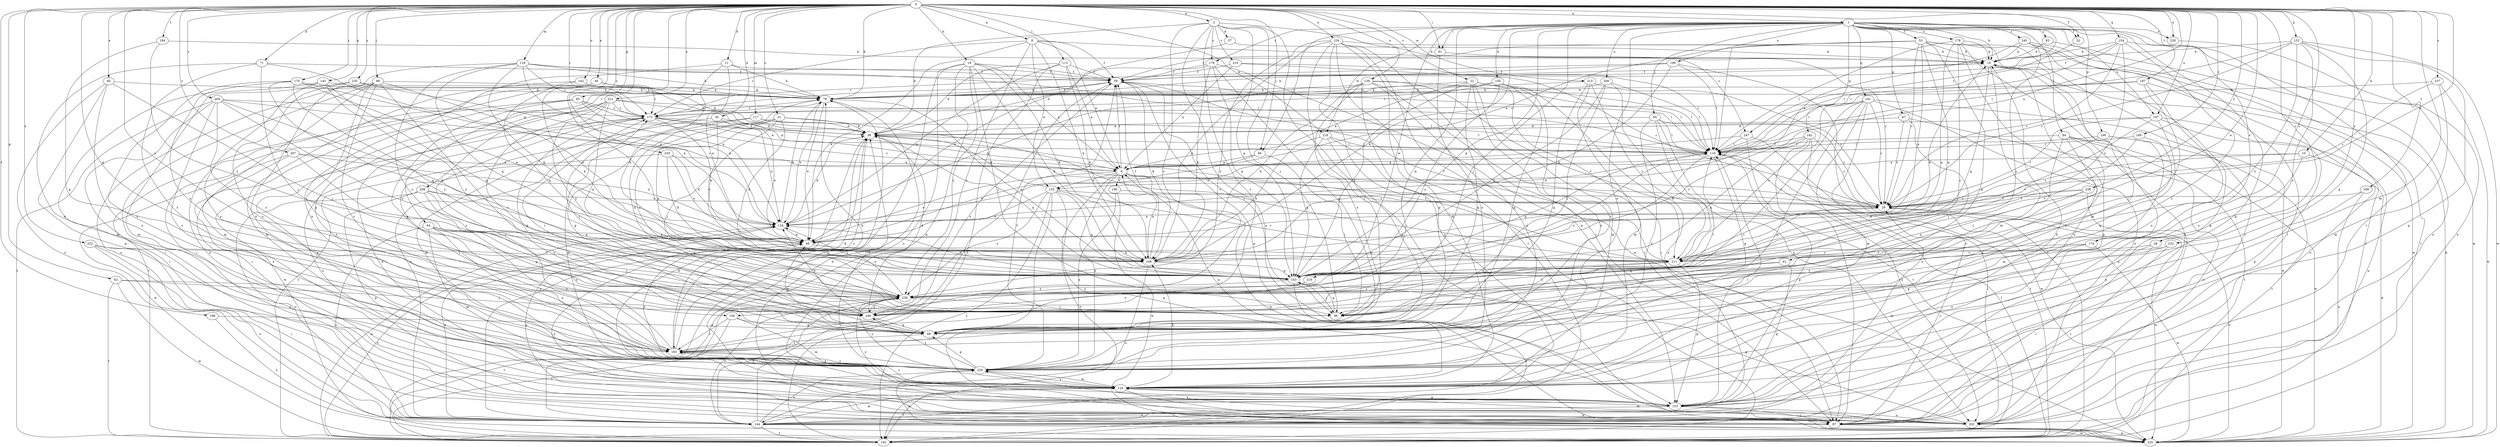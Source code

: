 strict digraph  {
0;
1;
2;
8;
9;
10;
11;
18;
19;
21;
22;
26;
29;
35;
37;
38;
40;
41;
46;
48;
52;
53;
58;
62;
64;
65;
67;
68;
71;
78;
81;
83;
84;
87;
88;
94;
95;
96;
105;
106;
115;
116;
117;
118;
124;
133;
134;
139;
142;
144;
145;
146;
152;
153;
154;
156;
161;
162;
163;
169;
170;
173;
174;
178;
179;
183;
184;
187;
188;
189;
190;
192;
197;
199;
200;
202;
207;
208;
209;
210;
211;
215;
218;
219;
220;
221;
222;
228;
229;
230;
232;
234;
235;
237;
238;
239;
240;
247;
249;
0 -> 1  [label=a];
0 -> 2  [label=a];
0 -> 8  [label=a];
0 -> 10  [label=b];
0 -> 11  [label=b];
0 -> 18  [label=b];
0 -> 21  [label=c];
0 -> 22  [label=c];
0 -> 26  [label=c];
0 -> 29  [label=c];
0 -> 35  [label=d];
0 -> 40  [label=e];
0 -> 41  [label=e];
0 -> 46  [label=e];
0 -> 48  [label=e];
0 -> 52  [label=f];
0 -> 62  [label=g];
0 -> 64  [label=g];
0 -> 65  [label=g];
0 -> 71  [label=h];
0 -> 78  [label=h];
0 -> 81  [label=i];
0 -> 88  [label=j];
0 -> 94  [label=j];
0 -> 115  [label=l];
0 -> 117  [label=m];
0 -> 118  [label=m];
0 -> 124  [label=m];
0 -> 133  [label=n];
0 -> 139  [label=o];
0 -> 142  [label=o];
0 -> 145  [label=p];
0 -> 146  [label=p];
0 -> 152  [label=p];
0 -> 154  [label=q];
0 -> 156  [label=q];
0 -> 169  [label=r];
0 -> 170  [label=r];
0 -> 173  [label=r];
0 -> 174  [label=s];
0 -> 184  [label=t];
0 -> 187  [label=t];
0 -> 188  [label=t];
0 -> 189  [label=t];
0 -> 197  [label=u];
0 -> 207  [label=v];
0 -> 208  [label=v];
0 -> 209  [label=v];
0 -> 215  [label=w];
0 -> 218  [label=w];
0 -> 221  [label=x];
0 -> 222  [label=x];
0 -> 228  [label=x];
0 -> 230  [label=y];
0 -> 232  [label=y];
0 -> 234  [label=y];
0 -> 235  [label=y];
0 -> 237  [label=y];
0 -> 238  [label=y];
0 -> 239  [label=y];
1 -> 19  [label=b];
1 -> 52  [label=f];
1 -> 53  [label=f];
1 -> 67  [label=g];
1 -> 81  [label=i];
1 -> 83  [label=i];
1 -> 84  [label=i];
1 -> 87  [label=i];
1 -> 94  [label=j];
1 -> 95  [label=j];
1 -> 96  [label=j];
1 -> 105  [label=k];
1 -> 106  [label=k];
1 -> 153  [label=p];
1 -> 156  [label=q];
1 -> 161  [label=q];
1 -> 162  [label=q];
1 -> 163  [label=q];
1 -> 174  [label=s];
1 -> 178  [label=s];
1 -> 179  [label=s];
1 -> 197  [label=u];
1 -> 199  [label=u];
1 -> 200  [label=u];
1 -> 218  [label=w];
1 -> 219  [label=w];
1 -> 228  [label=x];
1 -> 229  [label=x];
1 -> 240  [label=z];
1 -> 247  [label=z];
2 -> 37  [label=d];
2 -> 38  [label=d];
2 -> 87  [label=i];
2 -> 96  [label=j];
2 -> 163  [label=q];
2 -> 179  [label=s];
2 -> 183  [label=s];
2 -> 202  [label=u];
2 -> 210  [label=v];
2 -> 247  [label=z];
2 -> 249  [label=z];
8 -> 9  [label=a];
8 -> 19  [label=b];
8 -> 48  [label=e];
8 -> 58  [label=f];
8 -> 106  [label=k];
8 -> 133  [label=n];
8 -> 173  [label=r];
8 -> 249  [label=z];
9 -> 29  [label=c];
9 -> 48  [label=e];
9 -> 58  [label=f];
9 -> 133  [label=n];
9 -> 190  [label=t];
9 -> 192  [label=t];
9 -> 220  [label=w];
9 -> 229  [label=x];
10 -> 9  [label=a];
10 -> 29  [label=c];
10 -> 220  [label=w];
10 -> 239  [label=y];
11 -> 48  [label=e];
11 -> 58  [label=f];
11 -> 78  [label=h];
11 -> 106  [label=k];
11 -> 229  [label=x];
18 -> 9  [label=a];
18 -> 58  [label=f];
18 -> 96  [label=j];
18 -> 106  [label=k];
18 -> 144  [label=o];
18 -> 153  [label=p];
18 -> 163  [label=q];
18 -> 192  [label=t];
18 -> 239  [label=y];
19 -> 58  [label=f];
19 -> 124  [label=m];
19 -> 144  [label=o];
19 -> 153  [label=p];
19 -> 163  [label=q];
19 -> 220  [label=w];
21 -> 38  [label=d];
21 -> 96  [label=j];
21 -> 106  [label=k];
21 -> 163  [label=q];
21 -> 192  [label=t];
21 -> 211  [label=v];
21 -> 239  [label=y];
22 -> 9  [label=a];
22 -> 68  [label=g];
22 -> 78  [label=h];
22 -> 87  [label=i];
22 -> 116  [label=l];
22 -> 124  [label=m];
22 -> 163  [label=q];
22 -> 229  [label=x];
26 -> 87  [label=i];
26 -> 211  [label=v];
26 -> 229  [label=x];
29 -> 134  [label=n];
29 -> 220  [label=w];
35 -> 38  [label=d];
35 -> 48  [label=e];
35 -> 124  [label=m];
35 -> 211  [label=v];
37 -> 19  [label=b];
37 -> 48  [label=e];
38 -> 116  [label=l];
38 -> 144  [label=o];
38 -> 163  [label=q];
38 -> 183  [label=s];
38 -> 211  [label=v];
40 -> 78  [label=h];
40 -> 96  [label=j];
40 -> 144  [label=o];
40 -> 153  [label=p];
40 -> 229  [label=x];
41 -> 153  [label=p];
41 -> 163  [label=q];
41 -> 239  [label=y];
46 -> 38  [label=d];
46 -> 78  [label=h];
46 -> 87  [label=i];
46 -> 106  [label=k];
46 -> 173  [label=r];
46 -> 202  [label=u];
48 -> 106  [label=k];
48 -> 192  [label=t];
48 -> 202  [label=u];
48 -> 211  [label=v];
52 -> 116  [label=l];
53 -> 9  [label=a];
53 -> 19  [label=b];
53 -> 29  [label=c];
53 -> 48  [label=e];
53 -> 58  [label=f];
53 -> 68  [label=g];
53 -> 87  [label=i];
53 -> 116  [label=l];
53 -> 124  [label=m];
53 -> 163  [label=q];
58 -> 78  [label=h];
58 -> 96  [label=j];
58 -> 106  [label=k];
58 -> 116  [label=l];
58 -> 153  [label=p];
58 -> 183  [label=s];
62 -> 96  [label=j];
62 -> 192  [label=t];
62 -> 220  [label=w];
62 -> 239  [label=y];
64 -> 48  [label=e];
64 -> 96  [label=j];
64 -> 124  [label=m];
64 -> 144  [label=o];
64 -> 163  [label=q];
64 -> 183  [label=s];
64 -> 229  [label=x];
65 -> 9  [label=a];
65 -> 29  [label=c];
65 -> 68  [label=g];
65 -> 87  [label=i];
65 -> 173  [label=r];
65 -> 192  [label=t];
67 -> 29  [label=c];
67 -> 38  [label=d];
67 -> 96  [label=j];
67 -> 192  [label=t];
68 -> 48  [label=e];
68 -> 173  [label=r];
68 -> 183  [label=s];
71 -> 58  [label=f];
71 -> 96  [label=j];
71 -> 134  [label=n];
71 -> 183  [label=s];
71 -> 229  [label=x];
78 -> 19  [label=b];
78 -> 48  [label=e];
78 -> 58  [label=f];
78 -> 134  [label=n];
78 -> 144  [label=o];
78 -> 163  [label=q];
78 -> 173  [label=r];
81 -> 29  [label=c];
81 -> 229  [label=x];
83 -> 19  [label=b];
83 -> 202  [label=u];
84 -> 96  [label=j];
84 -> 116  [label=l];
84 -> 183  [label=s];
84 -> 202  [label=u];
84 -> 220  [label=w];
84 -> 229  [label=x];
87 -> 29  [label=c];
87 -> 134  [label=n];
87 -> 220  [label=w];
88 -> 48  [label=e];
88 -> 68  [label=g];
88 -> 78  [label=h];
88 -> 87  [label=i];
88 -> 96  [label=j];
88 -> 124  [label=m];
88 -> 144  [label=o];
88 -> 183  [label=s];
94 -> 9  [label=a];
94 -> 48  [label=e];
94 -> 96  [label=j];
95 -> 29  [label=c];
95 -> 38  [label=d];
95 -> 116  [label=l];
95 -> 192  [label=t];
95 -> 211  [label=v];
95 -> 229  [label=x];
96 -> 163  [label=q];
96 -> 173  [label=r];
105 -> 68  [label=g];
105 -> 78  [label=h];
105 -> 144  [label=o];
105 -> 173  [label=r];
105 -> 183  [label=s];
105 -> 239  [label=y];
106 -> 9  [label=a];
106 -> 19  [label=b];
106 -> 58  [label=f];
106 -> 144  [label=o];
106 -> 163  [label=q];
115 -> 9  [label=a];
115 -> 38  [label=d];
115 -> 58  [label=f];
115 -> 106  [label=k];
115 -> 134  [label=n];
115 -> 192  [label=t];
116 -> 9  [label=a];
116 -> 68  [label=g];
116 -> 153  [label=p];
116 -> 163  [label=q];
116 -> 239  [label=y];
117 -> 38  [label=d];
117 -> 68  [label=g];
117 -> 116  [label=l];
117 -> 124  [label=m];
118 -> 58  [label=f];
118 -> 78  [label=h];
118 -> 106  [label=k];
118 -> 116  [label=l];
118 -> 134  [label=n];
118 -> 163  [label=q];
118 -> 173  [label=r];
118 -> 229  [label=x];
118 -> 249  [label=z];
124 -> 9  [label=a];
124 -> 106  [label=k];
124 -> 153  [label=p];
124 -> 183  [label=s];
124 -> 192  [label=t];
124 -> 220  [label=w];
124 -> 229  [label=x];
133 -> 29  [label=c];
133 -> 38  [label=d];
133 -> 48  [label=e];
133 -> 87  [label=i];
133 -> 153  [label=p];
133 -> 163  [label=q];
133 -> 192  [label=t];
133 -> 211  [label=v];
133 -> 239  [label=y];
134 -> 38  [label=d];
134 -> 48  [label=e];
134 -> 78  [label=h];
139 -> 68  [label=g];
139 -> 78  [label=h];
139 -> 87  [label=i];
139 -> 96  [label=j];
139 -> 106  [label=k];
139 -> 116  [label=l];
139 -> 134  [label=n];
139 -> 211  [label=v];
139 -> 229  [label=x];
142 -> 38  [label=d];
142 -> 78  [label=h];
142 -> 124  [label=m];
142 -> 163  [label=q];
144 -> 58  [label=f];
144 -> 124  [label=m];
144 -> 134  [label=n];
144 -> 192  [label=t];
144 -> 220  [label=w];
144 -> 229  [label=x];
144 -> 239  [label=y];
145 -> 78  [label=h];
145 -> 124  [label=m];
145 -> 163  [label=q];
145 -> 183  [label=s];
145 -> 239  [label=y];
146 -> 116  [label=l];
146 -> 124  [label=m];
146 -> 192  [label=t];
146 -> 211  [label=v];
152 -> 19  [label=b];
152 -> 29  [label=c];
152 -> 68  [label=g];
152 -> 116  [label=l];
152 -> 153  [label=p];
152 -> 220  [label=w];
152 -> 239  [label=y];
152 -> 249  [label=z];
153 -> 19  [label=b];
153 -> 38  [label=d];
153 -> 78  [label=h];
153 -> 87  [label=i];
153 -> 116  [label=l];
153 -> 144  [label=o];
153 -> 202  [label=u];
153 -> 239  [label=y];
154 -> 19  [label=b];
154 -> 29  [label=c];
154 -> 58  [label=f];
154 -> 116  [label=l];
154 -> 183  [label=s];
154 -> 211  [label=v];
154 -> 220  [label=w];
156 -> 68  [label=g];
156 -> 124  [label=m];
156 -> 183  [label=s];
156 -> 192  [label=t];
161 -> 29  [label=c];
161 -> 96  [label=j];
161 -> 124  [label=m];
161 -> 144  [label=o];
161 -> 173  [label=r];
161 -> 202  [label=u];
161 -> 211  [label=v];
161 -> 220  [label=w];
161 -> 229  [label=x];
162 -> 29  [label=c];
162 -> 87  [label=i];
162 -> 106  [label=k];
162 -> 116  [label=l];
162 -> 134  [label=n];
162 -> 163  [label=q];
162 -> 192  [label=t];
163 -> 96  [label=j];
163 -> 116  [label=l];
163 -> 134  [label=n];
163 -> 192  [label=t];
163 -> 239  [label=y];
169 -> 96  [label=j];
169 -> 116  [label=l];
169 -> 211  [label=v];
170 -> 48  [label=e];
170 -> 78  [label=h];
170 -> 134  [label=n];
170 -> 163  [label=q];
170 -> 183  [label=s];
170 -> 239  [label=y];
170 -> 249  [label=z];
173 -> 38  [label=d];
173 -> 48  [label=e];
173 -> 58  [label=f];
173 -> 68  [label=g];
173 -> 116  [label=l];
173 -> 134  [label=n];
173 -> 202  [label=u];
173 -> 220  [label=w];
174 -> 124  [label=m];
174 -> 211  [label=v];
174 -> 220  [label=w];
174 -> 239  [label=y];
178 -> 19  [label=b];
178 -> 87  [label=i];
178 -> 116  [label=l];
178 -> 144  [label=o];
178 -> 163  [label=q];
178 -> 192  [label=t];
178 -> 249  [label=z];
179 -> 38  [label=d];
179 -> 58  [label=f];
179 -> 68  [label=g];
179 -> 106  [label=k];
179 -> 163  [label=q];
179 -> 220  [label=w];
183 -> 38  [label=d];
183 -> 78  [label=h];
183 -> 173  [label=r];
183 -> 229  [label=x];
184 -> 19  [label=b];
184 -> 68  [label=g];
184 -> 239  [label=y];
187 -> 78  [label=h];
187 -> 96  [label=j];
187 -> 116  [label=l];
187 -> 144  [label=o];
187 -> 229  [label=x];
188 -> 68  [label=g];
188 -> 144  [label=o];
189 -> 29  [label=c];
189 -> 202  [label=u];
189 -> 229  [label=x];
190 -> 29  [label=c];
190 -> 220  [label=w];
190 -> 229  [label=x];
192 -> 116  [label=l];
192 -> 134  [label=n];
197 -> 29  [label=c];
197 -> 38  [label=d];
197 -> 68  [label=g];
197 -> 153  [label=p];
197 -> 202  [label=u];
197 -> 211  [label=v];
199 -> 58  [label=f];
199 -> 106  [label=k];
199 -> 116  [label=l];
199 -> 173  [label=r];
199 -> 192  [label=t];
200 -> 78  [label=h];
200 -> 96  [label=j];
200 -> 116  [label=l];
200 -> 163  [label=q];
200 -> 202  [label=u];
202 -> 78  [label=h];
202 -> 116  [label=l];
202 -> 124  [label=m];
202 -> 163  [label=q];
202 -> 229  [label=x];
207 -> 9  [label=a];
207 -> 134  [label=n];
207 -> 220  [label=w];
207 -> 229  [label=x];
207 -> 239  [label=y];
208 -> 29  [label=c];
208 -> 68  [label=g];
208 -> 144  [label=o];
208 -> 153  [label=p];
208 -> 163  [label=q];
208 -> 249  [label=z];
209 -> 29  [label=c];
209 -> 87  [label=i];
209 -> 106  [label=k];
209 -> 173  [label=r];
209 -> 183  [label=s];
209 -> 192  [label=t];
209 -> 239  [label=y];
209 -> 249  [label=z];
210 -> 9  [label=a];
210 -> 29  [label=c];
210 -> 58  [label=f];
210 -> 116  [label=l];
211 -> 29  [label=c];
211 -> 58  [label=f];
211 -> 153  [label=p];
211 -> 163  [label=q];
211 -> 249  [label=z];
215 -> 29  [label=c];
215 -> 68  [label=g];
215 -> 78  [label=h];
215 -> 124  [label=m];
215 -> 211  [label=v];
218 -> 68  [label=g];
218 -> 106  [label=k];
218 -> 116  [label=l];
218 -> 163  [label=q];
218 -> 192  [label=t];
219 -> 239  [label=y];
219 -> 249  [label=z];
220 -> 19  [label=b];
220 -> 29  [label=c];
221 -> 9  [label=a];
221 -> 116  [label=l];
221 -> 153  [label=p];
221 -> 163  [label=q];
221 -> 173  [label=r];
221 -> 202  [label=u];
221 -> 229  [label=x];
221 -> 239  [label=y];
221 -> 249  [label=z];
222 -> 87  [label=i];
222 -> 144  [label=o];
222 -> 211  [label=v];
222 -> 229  [label=x];
228 -> 202  [label=u];
229 -> 38  [label=d];
229 -> 48  [label=e];
229 -> 58  [label=f];
229 -> 68  [label=g];
229 -> 124  [label=m];
229 -> 183  [label=s];
229 -> 220  [label=w];
229 -> 239  [label=y];
229 -> 249  [label=z];
230 -> 9  [label=a];
230 -> 48  [label=e];
230 -> 106  [label=k];
230 -> 134  [label=n];
230 -> 183  [label=s];
232 -> 68  [label=g];
232 -> 87  [label=i];
232 -> 211  [label=v];
234 -> 19  [label=b];
234 -> 87  [label=i];
234 -> 106  [label=k];
234 -> 124  [label=m];
234 -> 144  [label=o];
234 -> 153  [label=p];
234 -> 192  [label=t];
234 -> 229  [label=x];
234 -> 239  [label=y];
235 -> 78  [label=h];
235 -> 124  [label=m];
235 -> 134  [label=n];
235 -> 183  [label=s];
237 -> 29  [label=c];
237 -> 78  [label=h];
237 -> 124  [label=m];
237 -> 220  [label=w];
238 -> 29  [label=c];
238 -> 48  [label=e];
238 -> 163  [label=q];
238 -> 202  [label=u];
238 -> 249  [label=z];
239 -> 96  [label=j];
239 -> 134  [label=n];
239 -> 144  [label=o];
239 -> 192  [label=t];
239 -> 249  [label=z];
240 -> 9  [label=a];
240 -> 19  [label=b];
240 -> 87  [label=i];
240 -> 153  [label=p];
240 -> 192  [label=t];
240 -> 239  [label=y];
247 -> 116  [label=l];
247 -> 134  [label=n];
247 -> 202  [label=u];
247 -> 220  [label=w];
249 -> 38  [label=d];
249 -> 68  [label=g];
249 -> 78  [label=h];
249 -> 116  [label=l];
249 -> 134  [label=n];
}
